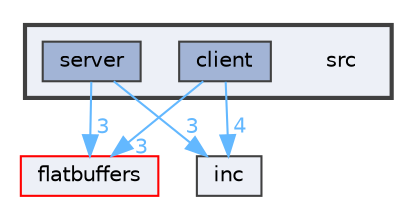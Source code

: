 digraph "src"
{
 // LATEX_PDF_SIZE
  bgcolor="transparent";
  edge [fontname=Helvetica,fontsize=10,labelfontname=Helvetica,labelfontsize=10];
  node [fontname=Helvetica,fontsize=10,shape=box,height=0.2,width=0.4];
  compound=true
  subgraph clusterdir_68267d1309a1af8e8297ef4c3efbcdba {
    graph [ bgcolor="#edf0f7", pencolor="grey25", label="", fontname=Helvetica,fontsize=10 style="filled,bold", URL="dir_68267d1309a1af8e8297ef4c3efbcdba.html",tooltip=""]
    dir_68267d1309a1af8e8297ef4c3efbcdba [shape=plaintext, label="src"];
  dir_6908ff505388a07996d238c763adbdab [label="client", fillcolor="#a2b4d6", color="grey25", style="filled", URL="dir_6908ff505388a07996d238c763adbdab.html",tooltip=""];
  dir_075bb3ff235063c77951cd176d15a741 [label="server", fillcolor="#a2b4d6", color="grey25", style="filled", URL="dir_075bb3ff235063c77951cd176d15a741.html",tooltip=""];
  }
  dir_aab3332a77760f74556dcb4aee61b405 [label="flatbuffers", fillcolor="#edf0f7", color="red", style="filled", URL="dir_aab3332a77760f74556dcb4aee61b405.html",tooltip=""];
  dir_bfccd401955b95cf8c75461437045ac0 [label="inc", fillcolor="#edf0f7", color="grey25", style="filled", URL="dir_bfccd401955b95cf8c75461437045ac0.html",tooltip=""];
  dir_6908ff505388a07996d238c763adbdab->dir_aab3332a77760f74556dcb4aee61b405 [headlabel="3", labeldistance=1.5 headhref="dir_000014_000058.html" href="dir_000014_000058.html" color="steelblue1" fontcolor="steelblue1"];
  dir_6908ff505388a07996d238c763adbdab->dir_bfccd401955b95cf8c75461437045ac0 [headlabel="4", labeldistance=1.5 headhref="dir_000014_000115.html" href="dir_000014_000115.html" color="steelblue1" fontcolor="steelblue1"];
  dir_075bb3ff235063c77951cd176d15a741->dir_aab3332a77760f74556dcb4aee61b405 [headlabel="3", labeldistance=1.5 headhref="dir_000177_000058.html" href="dir_000177_000058.html" color="steelblue1" fontcolor="steelblue1"];
  dir_075bb3ff235063c77951cd176d15a741->dir_bfccd401955b95cf8c75461437045ac0 [headlabel="3", labeldistance=1.5 headhref="dir_000177_000115.html" href="dir_000177_000115.html" color="steelblue1" fontcolor="steelblue1"];
}
